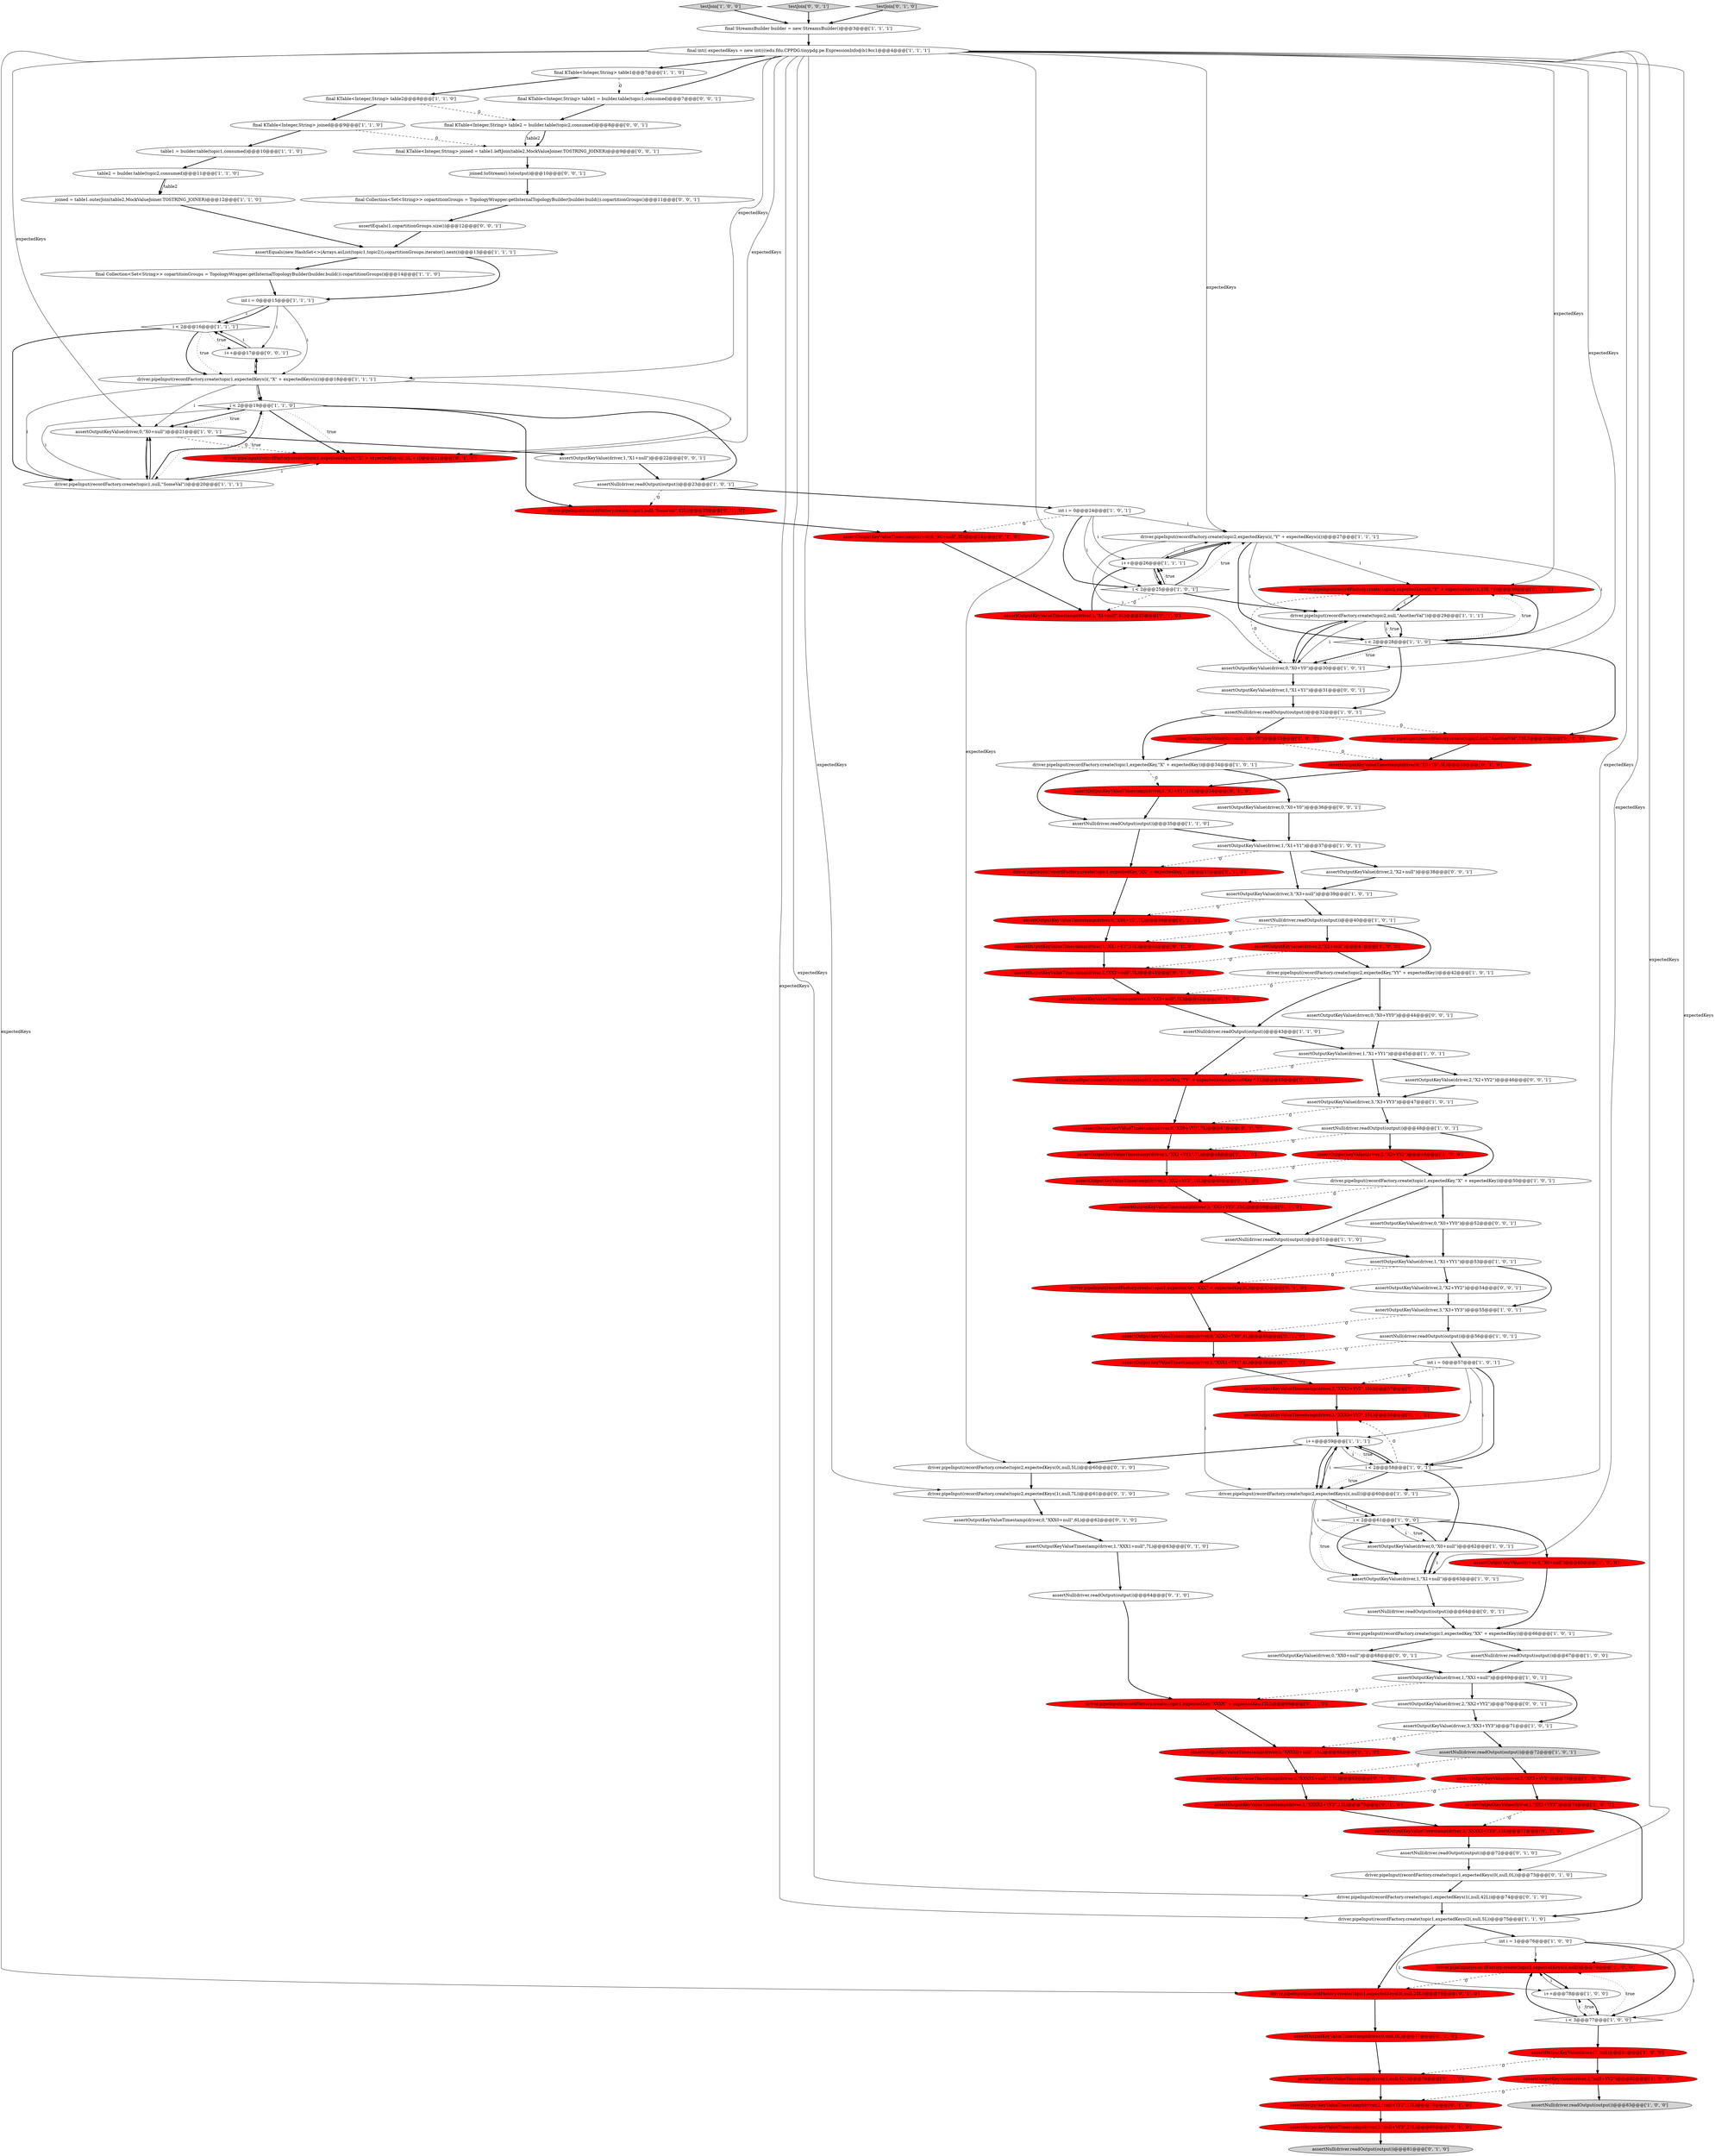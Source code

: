 digraph {
120 [style = filled, label = "assertOutputKeyValue(driver,2,\"XX2+YY2\")@@@70@@@['0', '0', '1']", fillcolor = white, shape = ellipse image = "AAA0AAABBB3BBB"];
69 [style = filled, label = "driver.pipeInput(recordFactory.create(topic2,null,\"AnotherVal\",73L))@@@32@@@['0', '1', '0']", fillcolor = red, shape = ellipse image = "AAA1AAABBB2BBB"];
96 [style = filled, label = "assertOutputKeyValueTimestamp(driver,1,\"X1+Y1\",10L)@@@34@@@['0', '1', '0']", fillcolor = red, shape = ellipse image = "AAA1AAABBB2BBB"];
85 [style = filled, label = "driver.pipeInput(recordFactory.create(topic1,expectedKey,\"XXX\" + expectedKey,6L))@@@53@@@['0', '1', '0']", fillcolor = red, shape = ellipse image = "AAA1AAABBB2BBB"];
77 [style = filled, label = "assertOutputKeyValueTimestamp(driver,1,\"XXX1+null\",7L)@@@63@@@['0', '1', '0']", fillcolor = white, shape = ellipse image = "AAA0AAABBB2BBB"];
61 [style = filled, label = "assertOutputKeyValue(driver,1,\"X1+YY1\")@@@53@@@['1', '0', '1']", fillcolor = white, shape = ellipse image = "AAA0AAABBB1BBB"];
114 [style = filled, label = "assertOutputKeyValue(driver,0,\"X0+Y0\")@@@36@@@['0', '0', '1']", fillcolor = white, shape = ellipse image = "AAA0AAABBB3BBB"];
52 [style = filled, label = "int i = 0@@@15@@@['1', '1', '1']", fillcolor = white, shape = ellipse image = "AAA0AAABBB1BBB"];
44 [style = filled, label = "i < 2@@@61@@@['1', '0', '0']", fillcolor = white, shape = diamond image = "AAA0AAABBB1BBB"];
53 [style = filled, label = "assertOutputKeyValue(driver,2,\"X2+null\")@@@41@@@['1', '0', '0']", fillcolor = red, shape = ellipse image = "AAA1AAABBB1BBB"];
45 [style = filled, label = "driver.pipeInput(recordFactory.create(topic2,expectedKeys(i(,\"Y\" + expectedKeys(i())@@@27@@@['1', '1', '1']", fillcolor = white, shape = ellipse image = "AAA0AAABBB1BBB"];
15 [style = filled, label = "driver.pipeInput(recordFactory.create(topic1,expectedKey,\"XX\" + expectedKey))@@@66@@@['1', '0', '1']", fillcolor = white, shape = ellipse image = "AAA0AAABBB1BBB"];
25 [style = filled, label = "testJoin['1', '0', '0']", fillcolor = lightgray, shape = diamond image = "AAA0AAABBB1BBB"];
110 [style = filled, label = "assertEquals(1,copartitionGroups.size())@@@12@@@['0', '0', '1']", fillcolor = white, shape = ellipse image = "AAA0AAABBB3BBB"];
33 [style = filled, label = "assertOutputKeyValue(driver,2,\"XX2+YY2\")@@@73@@@['1', '0', '0']", fillcolor = red, shape = ellipse image = "AAA1AAABBB1BBB"];
23 [style = filled, label = "assertOutputKeyValue(driver,2,\"X2+YY2\")@@@49@@@['1', '0', '0']", fillcolor = red, shape = ellipse image = "AAA1AAABBB1BBB"];
79 [style = filled, label = "assertOutputKeyValueTimestamp(driver,2,\"null+YY2\",10L)@@@79@@@['0', '1', '0']", fillcolor = red, shape = ellipse image = "AAA1AAABBB2BBB"];
124 [style = filled, label = "testJoin['0', '0', '1']", fillcolor = lightgray, shape = diamond image = "AAA0AAABBB3BBB"];
2 [style = filled, label = "assertOutputKeyValue(driver,0,\"X0+null\")@@@62@@@['1', '0', '1']", fillcolor = white, shape = ellipse image = "AAA0AAABBB1BBB"];
51 [style = filled, label = "int i = 1@@@76@@@['1', '0', '0']", fillcolor = white, shape = ellipse image = "AAA0AAABBB1BBB"];
32 [style = filled, label = "i < 2@@@19@@@['1', '1', '0']", fillcolor = white, shape = diamond image = "AAA0AAABBB1BBB"];
34 [style = filled, label = "i < 2@@@16@@@['1', '1', '1']", fillcolor = white, shape = diamond image = "AAA0AAABBB1BBB"];
3 [style = filled, label = "i < 2@@@25@@@['1', '0', '1']", fillcolor = white, shape = diamond image = "AAA0AAABBB1BBB"];
21 [style = filled, label = "assertOutputKeyValue(driver,1,\"X1+null\")@@@63@@@['1', '0', '1']", fillcolor = white, shape = ellipse image = "AAA0AAABBB1BBB"];
92 [style = filled, label = "assertOutputKeyValueTimestamp(driver,0,\"X0+null\",5L)@@@24@@@['0', '1', '0']", fillcolor = red, shape = ellipse image = "AAA1AAABBB2BBB"];
80 [style = filled, label = "driver.pipeInput(recordFactory.create(topic1,expectedKeys(3(,null,20L))@@@76@@@['0', '1', '0']", fillcolor = red, shape = ellipse image = "AAA1AAABBB2BBB"];
118 [style = filled, label = "joined.toStream().to(output)@@@10@@@['0', '0', '1']", fillcolor = white, shape = ellipse image = "AAA0AAABBB3BBB"];
0 [style = filled, label = "driver.pipeInput(recordFactory.create(topic1,expectedKey,\"X\" + expectedKey))@@@50@@@['1', '0', '1']", fillcolor = white, shape = ellipse image = "AAA0AAABBB1BBB"];
27 [style = filled, label = "assertEquals(new HashSet<>(Arrays.asList(topic1,topic2)),copartitionGroups.iterator().next())@@@13@@@['1', '1', '1']", fillcolor = white, shape = ellipse image = "AAA0AAABBB1BBB"];
121 [style = filled, label = "final Collection<Set<String>> copartitionGroups = TopologyWrapper.getInternalTopologyBuilder(builder.build()).copartitionGroups()@@@11@@@['0', '0', '1']", fillcolor = white, shape = ellipse image = "AAA0AAABBB3BBB"];
12 [style = filled, label = "final KTable<Integer,String> table2@@@8@@@['1', '1', '0']", fillcolor = white, shape = ellipse image = "AAA0AAABBB1BBB"];
97 [style = filled, label = "assertOutputKeyValueTimestamp(driver,2,\"XXX2+YY2\",10L)@@@57@@@['0', '1', '0']", fillcolor = red, shape = ellipse image = "AAA1AAABBB2BBB"];
116 [style = filled, label = "final KTable<Integer,String> table1 = builder.table(topic1,consumed)@@@7@@@['0', '0', '1']", fillcolor = white, shape = ellipse image = "AAA0AAABBB3BBB"];
67 [style = filled, label = "assertOutputKeyValueTimestamp(driver,1,\"XXX1+YY1\",6L)@@@56@@@['0', '1', '0']", fillcolor = red, shape = ellipse image = "AAA1AAABBB2BBB"];
6 [style = filled, label = "assertOutputKeyValue(driver,3,\"X3+null\")@@@39@@@['1', '0', '1']", fillcolor = white, shape = ellipse image = "AAA0AAABBB1BBB"];
9 [style = filled, label = "joined = table1.outerJoin(table2,MockValueJoiner.TOSTRING_JOINER)@@@12@@@['1', '1', '0']", fillcolor = white, shape = ellipse image = "AAA0AAABBB1BBB"];
86 [style = filled, label = "assertOutputKeyValueTimestamp(driver,2,\"XX2+YY2\",10L)@@@49@@@['0', '1', '0']", fillcolor = red, shape = ellipse image = "AAA1AAABBB2BBB"];
88 [style = filled, label = "testJoin['0', '1', '0']", fillcolor = lightgray, shape = diamond image = "AAA0AAABBB2BBB"];
94 [style = filled, label = "assertNull(driver.readOutput(output))@@@64@@@['0', '1', '0']", fillcolor = white, shape = ellipse image = "AAA0AAABBB2BBB"];
56 [style = filled, label = "int i = 0@@@24@@@['1', '0', '1']", fillcolor = white, shape = ellipse image = "AAA0AAABBB1BBB"];
7 [style = filled, label = "assertOutputKeyValue(driver,0,\"X0+Y0\")@@@33@@@['1', '0', '0']", fillcolor = red, shape = ellipse image = "AAA1AAABBB1BBB"];
84 [style = filled, label = "driver.pipeInput(recordFactory.create(topic1,expectedKeys(1(,null,42L))@@@74@@@['0', '1', '0']", fillcolor = white, shape = ellipse image = "AAA0AAABBB2BBB"];
99 [style = filled, label = "assertOutputKeyValueTimestamp(driver,1,null,42L)@@@78@@@['0', '1', '0']", fillcolor = red, shape = ellipse image = "AAA1AAABBB2BBB"];
106 [style = filled, label = "assertOutputKeyValueTimestamp(driver,3,\"null+YY3\",20L)@@@80@@@['0', '1', '0']", fillcolor = red, shape = ellipse image = "AAA1AAABBB2BBB"];
117 [style = filled, label = "assertOutputKeyValue(driver,0,\"X0+YY0\")@@@52@@@['0', '0', '1']", fillcolor = white, shape = ellipse image = "AAA0AAABBB3BBB"];
122 [style = filled, label = "assertOutputKeyValue(driver,0,\"XX0+null\")@@@68@@@['0', '0', '1']", fillcolor = white, shape = ellipse image = "AAA0AAABBB3BBB"];
20 [style = filled, label = "assertOutputKeyValue(driver,1,null)@@@81@@@['1', '0', '0']", fillcolor = red, shape = ellipse image = "AAA1AAABBB1BBB"];
103 [style = filled, label = "driver.pipeInput(recordFactory.create(topic2,expectedKeys(i(,\"Y\" + expectedKeys(i(,10L * i))@@@30@@@['0', '1', '0']", fillcolor = red, shape = ellipse image = "AAA1AAABBB2BBB"];
63 [style = filled, label = "assertOutputKeyValue(driver,0,\"X0+null\")@@@21@@@['1', '0', '1']", fillcolor = white, shape = ellipse image = "AAA0AAABBB1BBB"];
105 [style = filled, label = "assertOutputKeyValueTimestamp(driver,1,\"XXXX1+null\",13L)@@@69@@@['0', '1', '0']", fillcolor = red, shape = ellipse image = "AAA1AAABBB2BBB"];
10 [style = filled, label = "final StreamsBuilder builder = new StreamsBuilder()@@@3@@@['1', '1', '1']", fillcolor = white, shape = ellipse image = "AAA0AAABBB1BBB"];
16 [style = filled, label = "assertOutputKeyValue(driver,3,\"XX3+YY3\")@@@74@@@['1', '0', '0']", fillcolor = red, shape = ellipse image = "AAA1AAABBB1BBB"];
31 [style = filled, label = "int i = 0@@@57@@@['1', '0', '1']", fillcolor = white, shape = ellipse image = "AAA0AAABBB1BBB"];
82 [style = filled, label = "assertOutputKeyValueTimestamp(driver,0,\"XXX0+YY0\",6L)@@@55@@@['0', '1', '0']", fillcolor = red, shape = ellipse image = "AAA1AAABBB2BBB"];
108 [style = filled, label = "assertOutputKeyValueTimestamp(driver,0,\"XX0+YY0\",7L)@@@47@@@['0', '1', '0']", fillcolor = red, shape = ellipse image = "AAA1AAABBB2BBB"];
101 [style = filled, label = "assertNull(driver.readOutput(output))@@@81@@@['0', '1', '0']", fillcolor = lightgray, shape = ellipse image = "AAA0AAABBB2BBB"];
58 [style = filled, label = "driver.pipeInput(recordFactory.create(topic1,expectedKeys(i(,null))@@@79@@@['1', '0', '0']", fillcolor = red, shape = ellipse image = "AAA1AAABBB1BBB"];
29 [style = filled, label = "driver.pipeInput(recordFactory.create(topic2,null,\"AnotherVal\"))@@@29@@@['1', '1', '1']", fillcolor = white, shape = ellipse image = "AAA0AAABBB1BBB"];
73 [style = filled, label = "assertOutputKeyValueTimestamp(driver,2,\"XXXX2+YY2\",13L)@@@70@@@['0', '1', '0']", fillcolor = red, shape = ellipse image = "AAA1AAABBB2BBB"];
109 [style = filled, label = "assertOutputKeyValueTimestamp(driver,0,\"XXXX0+null\",13L)@@@68@@@['0', '1', '0']", fillcolor = red, shape = ellipse image = "AAA1AAABBB2BBB"];
113 [style = filled, label = "assertOutputKeyValue(driver,1,\"X1+null\")@@@22@@@['0', '0', '1']", fillcolor = white, shape = ellipse image = "AAA0AAABBB3BBB"];
66 [style = filled, label = "driver.pipeInput(recordFactory.create(topic2,expectedKey,\"YY\" + expectedKey))@@@42@@@['1', '0', '1']", fillcolor = white, shape = ellipse image = "AAA0AAABBB1BBB"];
28 [style = filled, label = "i++@@@26@@@['1', '1', '1']", fillcolor = white, shape = ellipse image = "AAA0AAABBB1BBB"];
59 [style = filled, label = "table2 = builder.table(topic2,consumed)@@@11@@@['1', '1', '0']", fillcolor = white, shape = ellipse image = "AAA0AAABBB1BBB"];
112 [style = filled, label = "assertOutputKeyValue(driver,2,\"X2+null\")@@@38@@@['0', '0', '1']", fillcolor = white, shape = ellipse image = "AAA0AAABBB3BBB"];
48 [style = filled, label = "assertNull(driver.readOutput(output))@@@48@@@['1', '0', '1']", fillcolor = white, shape = ellipse image = "AAA0AAABBB1BBB"];
37 [style = filled, label = "assertOutputKeyValue(driver,3,\"XX3+YY3\")@@@71@@@['1', '0', '1']", fillcolor = white, shape = ellipse image = "AAA0AAABBB1BBB"];
128 [style = filled, label = "assertNull(driver.readOutput(output))@@@64@@@['0', '0', '1']", fillcolor = white, shape = ellipse image = "AAA0AAABBB3BBB"];
125 [style = filled, label = "i++@@@17@@@['0', '0', '1']", fillcolor = white, shape = ellipse image = "AAA0AAABBB3BBB"];
55 [style = filled, label = "i < 2@@@28@@@['1', '1', '0']", fillcolor = white, shape = diamond image = "AAA0AAABBB1BBB"];
127 [style = filled, label = "assertOutputKeyValue(driver,2,\"X2+YY2\")@@@54@@@['0', '0', '1']", fillcolor = white, shape = ellipse image = "AAA0AAABBB3BBB"];
43 [style = filled, label = "assertOutputKeyValue(driver,3,\"X3+YY3\")@@@55@@@['1', '0', '1']", fillcolor = white, shape = ellipse image = "AAA0AAABBB1BBB"];
111 [style = filled, label = "final KTable<Integer,String> table2 = builder.table(topic2,consumed)@@@8@@@['0', '0', '1']", fillcolor = white, shape = ellipse image = "AAA0AAABBB3BBB"];
90 [style = filled, label = "assertNull(driver.readOutput(output))@@@72@@@['0', '1', '0']", fillcolor = white, shape = ellipse image = "AAA0AAABBB2BBB"];
19 [style = filled, label = "i++@@@78@@@['1', '0', '0']", fillcolor = white, shape = ellipse image = "AAA0AAABBB1BBB"];
81 [style = filled, label = "driver.pipeInput(recordFactory.create(topic2,expectedKey,\"YY\" + expectedKey,expectedKey * 5L))@@@45@@@['0', '1', '0']", fillcolor = red, shape = ellipse image = "AAA1AAABBB2BBB"];
72 [style = filled, label = "assertOutputKeyValueTimestamp(driver,0,\"XX0+Y0\",7L)@@@39@@@['0', '1', '0']", fillcolor = red, shape = ellipse image = "AAA1AAABBB2BBB"];
1 [style = filled, label = "final Collection<Set<String>> copartitionGroups = TopologyWrapper.getInternalTopologyBuilder(builder.build()).copartitionGroups()@@@14@@@['1', '1', '0']", fillcolor = white, shape = ellipse image = "AAA0AAABBB1BBB"];
14 [style = filled, label = "assertNull(driver.readOutput(output))@@@23@@@['1', '0', '1']", fillcolor = white, shape = ellipse image = "AAA0AAABBB1BBB"];
60 [style = filled, label = "assertNull(driver.readOutput(output))@@@72@@@['1', '0', '1']", fillcolor = lightgray, shape = ellipse image = "AAA0AAABBB1BBB"];
93 [style = filled, label = "assertOutputKeyValueTimestamp(driver,1,\"X1+null\",6L)@@@25@@@['0', '1', '0']", fillcolor = red, shape = ellipse image = "AAA1AAABBB2BBB"];
123 [style = filled, label = "assertOutputKeyValue(driver,1,\"X1+Y1\")@@@31@@@['0', '0', '1']", fillcolor = white, shape = ellipse image = "AAA0AAABBB3BBB"];
49 [style = filled, label = "assertOutputKeyValue(driver,1,\"X1+Y1\")@@@37@@@['1', '0', '1']", fillcolor = white, shape = ellipse image = "AAA0AAABBB1BBB"];
41 [style = filled, label = "i++@@@59@@@['1', '1', '1']", fillcolor = white, shape = ellipse image = "AAA0AAABBB1BBB"];
98 [style = filled, label = "driver.pipeInput(recordFactory.create(topic1,expectedKey,\"XX\" + expectedKey,7L))@@@37@@@['0', '1', '0']", fillcolor = red, shape = ellipse image = "AAA1AAABBB2BBB"];
107 [style = filled, label = "driver.pipeInput(recordFactory.create(topic1,expectedKeys(i(,\"X\" + expectedKeys(i(,5L + i))@@@21@@@['0', '1', '0']", fillcolor = red, shape = ellipse image = "AAA1AAABBB2BBB"];
75 [style = filled, label = "assertOutputKeyValueTimestamp(driver,0,null,0L)@@@77@@@['0', '1', '0']", fillcolor = red, shape = ellipse image = "AAA1AAABBB2BBB"];
13 [style = filled, label = "i < 3@@@77@@@['1', '0', '0']", fillcolor = white, shape = diamond image = "AAA0AAABBB1BBB"];
5 [style = filled, label = "assertNull(driver.readOutput(output))@@@56@@@['1', '0', '1']", fillcolor = white, shape = ellipse image = "AAA0AAABBB1BBB"];
119 [style = filled, label = "assertOutputKeyValue(driver,2,\"X2+YY2\")@@@46@@@['0', '0', '1']", fillcolor = white, shape = ellipse image = "AAA0AAABBB3BBB"];
62 [style = filled, label = "final KTable<Integer,String> joined@@@9@@@['1', '1', '0']", fillcolor = white, shape = ellipse image = "AAA0AAABBB1BBB"];
11 [style = filled, label = "assertNull(driver.readOutput(output))@@@35@@@['1', '1', '0']", fillcolor = white, shape = ellipse image = "AAA0AAABBB1BBB"];
40 [style = filled, label = "table1 = builder.table(topic1,consumed)@@@10@@@['1', '1', '0']", fillcolor = white, shape = ellipse image = "AAA0AAABBB1BBB"];
70 [style = filled, label = "assertOutputKeyValueTimestamp(driver,3,\"XXXX3+YY3\",15L)@@@71@@@['0', '1', '0']", fillcolor = red, shape = ellipse image = "AAA1AAABBB2BBB"];
36 [style = filled, label = "assertNull(driver.readOutput(output))@@@83@@@['1', '0', '0']", fillcolor = lightgray, shape = ellipse image = "AAA0AAABBB1BBB"];
17 [style = filled, label = "driver.pipeInput(recordFactory.create(topic2,expectedKeys(i(,null))@@@60@@@['1', '0', '1']", fillcolor = white, shape = ellipse image = "AAA0AAABBB1BBB"];
89 [style = filled, label = "assertOutputKeyValueTimestamp(driver,0,\"XXX0+null\",6L)@@@62@@@['0', '1', '0']", fillcolor = white, shape = ellipse image = "AAA0AAABBB2BBB"];
83 [style = filled, label = "assertOutputKeyValueTimestamp(driver,1,\"XX1+Y1\",10L)@@@40@@@['0', '1', '0']", fillcolor = red, shape = ellipse image = "AAA1AAABBB2BBB"];
47 [style = filled, label = "assertNull(driver.readOutput(output))@@@32@@@['1', '0', '1']", fillcolor = white, shape = ellipse image = "AAA0AAABBB1BBB"];
4 [style = filled, label = "assertNull(driver.readOutput(output))@@@40@@@['1', '0', '1']", fillcolor = white, shape = ellipse image = "AAA0AAABBB1BBB"];
30 [style = filled, label = "assertOutputKeyValue(driver,0,\"X0+null\")@@@65@@@['1', '0', '0']", fillcolor = red, shape = ellipse image = "AAA1AAABBB1BBB"];
126 [style = filled, label = "final KTable<Integer,String> joined = table1.leftJoin(table2,MockValueJoiner.TOSTRING_JOINER)@@@9@@@['0', '0', '1']", fillcolor = white, shape = ellipse image = "AAA0AAABBB3BBB"];
46 [style = filled, label = "driver.pipeInput(recordFactory.create(topic1,expectedKeys(2(,null,5L))@@@75@@@['1', '1', '0']", fillcolor = white, shape = ellipse image = "AAA0AAABBB1BBB"];
35 [style = filled, label = "driver.pipeInput(recordFactory.create(topic1,expectedKeys(i(,\"X\" + expectedKeys(i())@@@18@@@['1', '1', '1']", fillcolor = white, shape = ellipse image = "AAA0AAABBB1BBB"];
74 [style = filled, label = "assertOutputKeyValueTimestamp(driver,3,\"XX3+null\",7L)@@@42@@@['0', '1', '0']", fillcolor = red, shape = ellipse image = "AAA1AAABBB2BBB"];
76 [style = filled, label = "driver.pipeInput(recordFactory.create(topic1,expectedKey,\"XXXX\" + expectedKey,13L))@@@66@@@['0', '1', '0']", fillcolor = red, shape = ellipse image = "AAA1AAABBB2BBB"];
54 [style = filled, label = "i < 2@@@58@@@['1', '0', '1']", fillcolor = white, shape = diamond image = "AAA0AAABBB1BBB"];
8 [style = filled, label = "assertOutputKeyValue(driver,1,\"XX1+null\")@@@69@@@['1', '0', '1']", fillcolor = white, shape = ellipse image = "AAA0AAABBB1BBB"];
102 [style = filled, label = "assertOutputKeyValueTimestamp(driver,1,\"XX1+YY1\",7L)@@@48@@@['0', '1', '0']", fillcolor = red, shape = ellipse image = "AAA1AAABBB2BBB"];
26 [style = filled, label = "driver.pipeInput(recordFactory.create(topic1,expectedKey,\"X\" + expectedKey))@@@34@@@['1', '0', '1']", fillcolor = white, shape = ellipse image = "AAA0AAABBB1BBB"];
42 [style = filled, label = "assertNull(driver.readOutput(output))@@@67@@@['1', '0', '0']", fillcolor = white, shape = ellipse image = "AAA0AAABBB1BBB"];
39 [style = filled, label = "final KTable<Integer,String> table1@@@7@@@['1', '1', '0']", fillcolor = white, shape = ellipse image = "AAA0AAABBB1BBB"];
50 [style = filled, label = "assertOutputKeyValue(driver,3,\"X3+YY3\")@@@47@@@['1', '0', '1']", fillcolor = white, shape = ellipse image = "AAA0AAABBB1BBB"];
115 [style = filled, label = "assertOutputKeyValue(driver,0,\"X0+YY0\")@@@44@@@['0', '0', '1']", fillcolor = white, shape = ellipse image = "AAA0AAABBB3BBB"];
57 [style = filled, label = "assertNull(driver.readOutput(output))@@@51@@@['1', '1', '0']", fillcolor = white, shape = ellipse image = "AAA0AAABBB1BBB"];
78 [style = filled, label = "assertOutputKeyValueTimestamp(driver,3,\"XXX3+YY3\",15L)@@@58@@@['0', '1', '0']", fillcolor = red, shape = ellipse image = "AAA1AAABBB2BBB"];
91 [style = filled, label = "assertOutputKeyValueTimestamp(driver,2,\"XX2+null\",7L)@@@41@@@['0', '1', '0']", fillcolor = red, shape = ellipse image = "AAA1AAABBB2BBB"];
100 [style = filled, label = "driver.pipeInput(recordFactory.create(topic1,null,\"SomeVal\",42L))@@@23@@@['0', '1', '0']", fillcolor = red, shape = ellipse image = "AAA1AAABBB2BBB"];
24 [style = filled, label = "assertOutputKeyValue(driver,0,\"X0+Y0\")@@@30@@@['1', '0', '1']", fillcolor = white, shape = ellipse image = "AAA0AAABBB1BBB"];
65 [style = filled, label = "assertNull(driver.readOutput(output))@@@43@@@['1', '1', '0']", fillcolor = white, shape = ellipse image = "AAA0AAABBB1BBB"];
64 [style = filled, label = "final int(( expectedKeys = new int((((edu.fdu.CPPDG.tinypdg.pe.ExpressionInfo@b19cc1@@@4@@@['1', '1', '1']", fillcolor = white, shape = ellipse image = "AAA0AAABBB1BBB"];
95 [style = filled, label = "driver.pipeInput(recordFactory.create(topic2,expectedKeys(0(,null,5L))@@@60@@@['0', '1', '0']", fillcolor = white, shape = ellipse image = "AAA0AAABBB2BBB"];
71 [style = filled, label = "driver.pipeInput(recordFactory.create(topic1,expectedKeys(0(,null,0L))@@@73@@@['0', '1', '0']", fillcolor = white, shape = ellipse image = "AAA0AAABBB2BBB"];
18 [style = filled, label = "assertOutputKeyValue(driver,2,\"null+YY2\")@@@82@@@['1', '0', '0']", fillcolor = red, shape = ellipse image = "AAA1AAABBB1BBB"];
104 [style = filled, label = "assertOutputKeyValueTimestamp(driver,0,\"X0+Y0\",5L)@@@33@@@['0', '1', '0']", fillcolor = red, shape = ellipse image = "AAA1AAABBB2BBB"];
22 [style = filled, label = "driver.pipeInput(recordFactory.create(topic1,null,\"SomeVal\"))@@@20@@@['1', '1', '1']", fillcolor = white, shape = ellipse image = "AAA0AAABBB1BBB"];
68 [style = filled, label = "assertOutputKeyValueTimestamp(driver,3,\"XX3+YY3\",15L)@@@50@@@['0', '1', '0']", fillcolor = red, shape = ellipse image = "AAA1AAABBB2BBB"];
38 [style = filled, label = "assertOutputKeyValue(driver,1,\"X1+YY1\")@@@45@@@['1', '0', '1']", fillcolor = white, shape = ellipse image = "AAA0AAABBB1BBB"];
87 [style = filled, label = "driver.pipeInput(recordFactory.create(topic2,expectedKeys(1(,null,7L))@@@61@@@['0', '1', '0']", fillcolor = white, shape = ellipse image = "AAA0AAABBB2BBB"];
94->76 [style = bold, label=""];
55->103 [style = bold, label=""];
83->91 [style = bold, label=""];
74->65 [style = bold, label=""];
35->22 [style = solid, label="i"];
61->43 [style = bold, label=""];
64->46 [style = solid, label="expectedKeys"];
44->21 [style = dotted, label="true"];
107->22 [style = bold, label=""];
34->125 [style = dotted, label="true"];
55->47 [style = bold, label=""];
47->7 [style = bold, label=""];
4->53 [style = bold, label=""];
0->117 [style = bold, label=""];
64->17 [style = solid, label="expectedKeys"];
56->3 [style = bold, label=""];
32->63 [style = dotted, label="true"];
59->9 [style = bold, label=""];
65->81 [style = bold, label=""];
125->34 [style = bold, label=""];
121->110 [style = bold, label=""];
111->126 [style = bold, label=""];
125->35 [style = solid, label="i"];
54->41 [style = dotted, label="true"];
16->70 [style = dashed, label="0"];
32->100 [style = bold, label=""];
100->92 [style = bold, label=""];
123->47 [style = bold, label=""];
21->128 [style = bold, label=""];
122->8 [style = bold, label=""];
120->37 [style = bold, label=""];
26->11 [style = bold, label=""];
12->111 [style = dashed, label="0"];
32->63 [style = bold, label=""];
63->22 [style = bold, label=""];
7->26 [style = bold, label=""];
21->2 [style = bold, label=""];
45->55 [style = solid, label="i"];
38->50 [style = bold, label=""];
46->51 [style = bold, label=""];
78->41 [style = bold, label=""];
82->67 [style = bold, label=""];
24->123 [style = bold, label=""];
64->24 [style = solid, label="expectedKeys"];
37->60 [style = bold, label=""];
31->41 [style = solid, label="i"];
24->103 [style = dashed, label="0"];
113->14 [style = bold, label=""];
2->44 [style = bold, label=""];
47->26 [style = bold, label=""];
47->69 [style = dashed, label="0"];
22->63 [style = bold, label=""];
35->32 [style = solid, label="i"];
48->102 [style = dashed, label="0"];
58->19 [style = bold, label=""];
85->82 [style = bold, label=""];
25->10 [style = bold, label=""];
110->27 [style = bold, label=""];
32->107 [style = dotted, label="true"];
13->58 [style = dotted, label="true"];
17->44 [style = bold, label=""];
28->3 [style = bold, label=""];
127->43 [style = bold, label=""];
41->54 [style = bold, label=""];
62->40 [style = bold, label=""];
41->54 [style = solid, label="i"];
64->71 [style = solid, label="expectedKeys"];
81->108 [style = bold, label=""];
45->29 [style = solid, label="i"];
50->108 [style = dashed, label="0"];
41->17 [style = solid, label="i"];
69->104 [style = bold, label=""];
28->45 [style = bold, label=""];
46->80 [style = bold, label=""];
33->73 [style = dashed, label="0"];
63->113 [style = bold, label=""];
37->109 [style = dashed, label="0"];
51->13 [style = solid, label="i"];
2->21 [style = solid, label="i"];
33->16 [style = bold, label=""];
44->21 [style = bold, label=""];
96->11 [style = bold, label=""];
26->114 [style = bold, label=""];
10->64 [style = bold, label=""];
59->9 [style = solid, label="table2"];
57->61 [style = bold, label=""];
56->45 [style = solid, label="i"];
63->107 [style = dashed, label="0"];
6->72 [style = dashed, label="0"];
29->103 [style = solid, label="i"];
52->35 [style = solid, label="i"];
31->54 [style = solid, label="i"];
3->93 [style = dashed, label="0"];
17->41 [style = bold, label=""];
26->96 [style = dashed, label="0"];
64->58 [style = solid, label="expectedKeys"];
45->24 [style = solid, label="i"];
54->17 [style = bold, label=""];
35->107 [style = solid, label="i"];
13->19 [style = dotted, label="true"];
58->80 [style = dashed, label="0"];
39->116 [style = dashed, label="0"];
22->32 [style = bold, label=""];
52->125 [style = solid, label="i"];
54->41 [style = bold, label=""];
14->56 [style = bold, label=""];
49->112 [style = bold, label=""];
51->58 [style = solid, label="i"];
116->111 [style = bold, label=""];
8->76 [style = dashed, label="0"];
17->21 [style = solid, label="i"];
38->81 [style = dashed, label="0"];
5->67 [style = dashed, label="0"];
29->24 [style = solid, label="i"];
20->99 [style = dashed, label="0"];
20->18 [style = bold, label=""];
51->19 [style = solid, label="i"];
6->4 [style = bold, label=""];
18->79 [style = dashed, label="0"];
62->126 [style = dashed, label="0"];
19->13 [style = bold, label=""];
65->38 [style = bold, label=""];
2->44 [style = solid, label="i"];
2->21 [style = bold, label=""];
44->2 [style = dotted, label="true"];
38->119 [style = bold, label=""];
71->84 [style = bold, label=""];
54->2 [style = bold, label=""];
64->87 [style = solid, label="expectedKeys"];
95->87 [style = bold, label=""];
39->12 [style = bold, label=""];
66->74 [style = dashed, label="0"];
56->3 [style = solid, label="i"];
56->28 [style = solid, label="i"];
31->97 [style = dashed, label="0"];
34->35 [style = bold, label=""];
60->105 [style = dashed, label="0"];
117->61 [style = bold, label=""];
125->34 [style = solid, label="i"];
92->93 [style = bold, label=""];
35->125 [style = bold, label=""];
3->29 [style = bold, label=""];
111->126 [style = solid, label="table2"];
108->102 [style = bold, label=""];
30->15 [style = bold, label=""];
86->68 [style = bold, label=""];
32->107 [style = bold, label=""];
66->65 [style = bold, label=""];
44->30 [style = bold, label=""];
0->57 [style = bold, label=""];
76->109 [style = bold, label=""];
45->55 [style = bold, label=""];
41->95 [style = bold, label=""];
1->52 [style = bold, label=""];
103->29 [style = bold, label=""];
12->62 [style = bold, label=""];
55->69 [style = bold, label=""];
77->94 [style = bold, label=""];
15->122 [style = bold, label=""];
22->32 [style = solid, label="i"];
3->45 [style = bold, label=""];
64->84 [style = solid, label="expectedKeys"];
42->8 [style = bold, label=""];
22->107 [style = solid, label="i"];
64->107 [style = solid, label="expectedKeys"];
14->100 [style = dashed, label="0"];
56->92 [style = dashed, label="0"];
0->68 [style = dashed, label="0"];
17->44 [style = solid, label="i"];
35->32 [style = bold, label=""];
32->14 [style = bold, label=""];
115->38 [style = bold, label=""];
64->80 [style = solid, label="expectedKeys"];
50->48 [style = bold, label=""];
73->70 [style = bold, label=""];
4->66 [style = bold, label=""];
40->59 [style = bold, label=""];
23->0 [style = bold, label=""];
106->101 [style = bold, label=""];
51->13 [style = bold, label=""];
54->78 [style = dashed, label="0"];
27->52 [style = bold, label=""];
9->27 [style = bold, label=""];
29->55 [style = bold, label=""];
3->28 [style = bold, label=""];
48->23 [style = bold, label=""];
109->105 [style = bold, label=""];
105->73 [style = bold, label=""];
19->13 [style = solid, label="i"];
55->29 [style = dotted, label="true"];
84->46 [style = bold, label=""];
43->5 [style = bold, label=""];
64->116 [style = bold, label=""];
35->63 [style = solid, label="i"];
102->86 [style = bold, label=""];
64->35 [style = solid, label="expectedKeys"];
61->127 [style = bold, label=""];
67->97 [style = bold, label=""];
64->45 [style = solid, label="expectedKeys"];
34->35 [style = dotted, label="true"];
4->83 [style = dashed, label="0"];
52->34 [style = solid, label="i"];
61->85 [style = dashed, label="0"];
88->10 [style = bold, label=""];
66->115 [style = bold, label=""];
89->77 [style = bold, label=""];
8->37 [style = bold, label=""];
128->15 [style = bold, label=""];
29->55 [style = solid, label="i"];
31->17 [style = solid, label="i"];
11->49 [style = bold, label=""];
49->6 [style = bold, label=""];
31->54 [style = bold, label=""];
97->78 [style = bold, label=""];
22->63 [style = solid, label="i"];
16->46 [style = bold, label=""];
57->85 [style = bold, label=""];
32->22 [style = dotted, label="true"];
3->28 [style = dotted, label="true"];
80->75 [style = bold, label=""];
27->1 [style = bold, label=""];
90->71 [style = bold, label=""];
98->72 [style = bold, label=""];
114->49 [style = bold, label=""];
49->98 [style = dashed, label="0"];
118->121 [style = bold, label=""];
28->3 [style = solid, label="i"];
72->83 [style = bold, label=""];
104->96 [style = bold, label=""];
119->50 [style = bold, label=""];
55->24 [style = bold, label=""];
18->36 [style = bold, label=""];
24->29 [style = bold, label=""];
52->34 [style = bold, label=""];
45->28 [style = bold, label=""];
13->58 [style = bold, label=""];
64->39 [style = bold, label=""];
55->103 [style = dotted, label="true"];
93->28 [style = bold, label=""];
112->6 [style = bold, label=""];
64->63 [style = solid, label="expectedKeys"];
48->0 [style = bold, label=""];
34->22 [style = bold, label=""];
53->91 [style = dashed, label="0"];
68->57 [style = bold, label=""];
7->104 [style = dashed, label="0"];
45->103 [style = solid, label="i"];
41->17 [style = bold, label=""];
126->118 [style = bold, label=""];
60->33 [style = bold, label=""];
28->45 [style = solid, label="i"];
79->106 [style = bold, label=""];
5->31 [style = bold, label=""];
15->42 [style = bold, label=""];
8->120 [style = bold, label=""];
124->10 [style = bold, label=""];
54->17 [style = dotted, label="true"];
19->58 [style = solid, label="i"];
53->66 [style = bold, label=""];
3->45 [style = dotted, label="true"];
23->86 [style = dashed, label="0"];
99->79 [style = bold, label=""];
75->99 [style = bold, label=""];
64->21 [style = solid, label="expectedKeys"];
55->24 [style = dotted, label="true"];
87->89 [style = bold, label=""];
11->98 [style = bold, label=""];
17->2 [style = solid, label="i"];
64->103 [style = solid, label="expectedKeys"];
29->24 [style = bold, label=""];
64->95 [style = solid, label="expectedKeys"];
70->90 [style = bold, label=""];
91->74 [style = bold, label=""];
43->82 [style = dashed, label="0"];
13->20 [style = bold, label=""];
}

